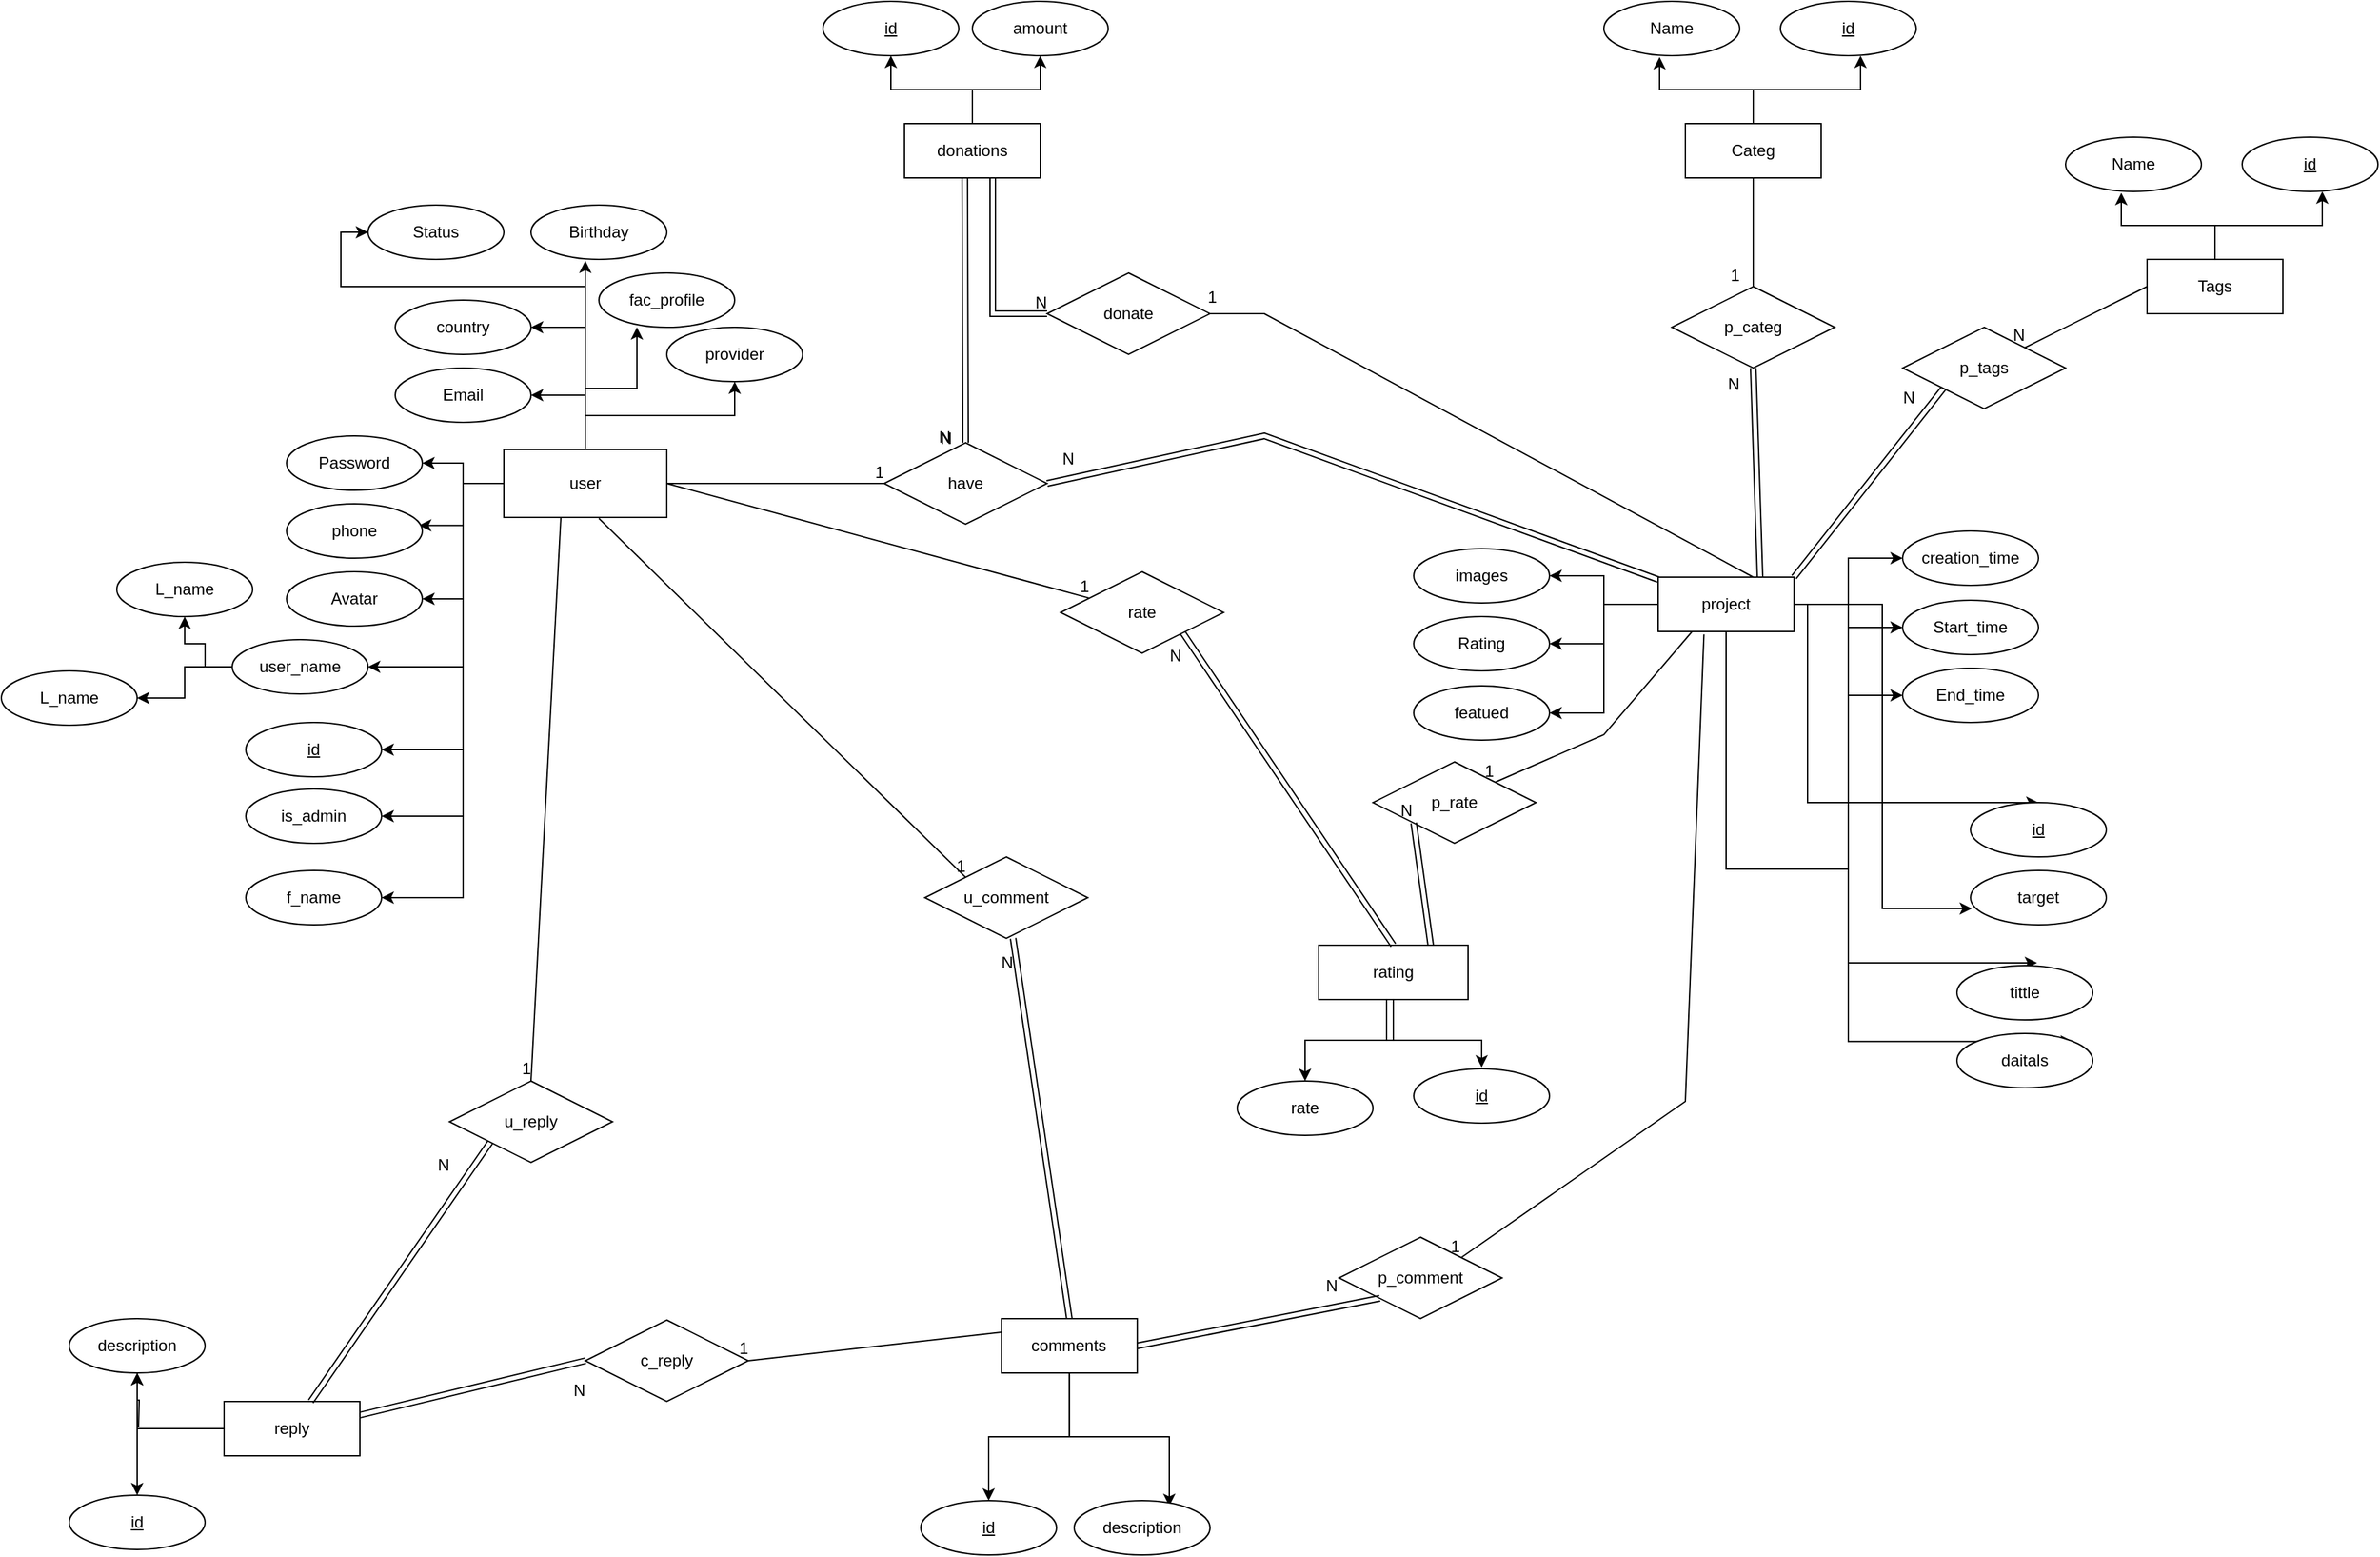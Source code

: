<mxfile version="13.9.8" type="github">
  <diagram id="DGLip7xHxbOigp7pDAnI" name="Page-1">
    <mxGraphModel dx="1021" dy="1388" grid="1" gridSize="10" guides="1" tooltips="1" connect="1" arrows="1" fold="1" page="1" pageScale="1" pageWidth="1100" pageHeight="850" math="0" shadow="0">
      <root>
        <mxCell id="0" />
        <mxCell id="1" parent="0" />
        <mxCell id="EZNUbbrIOKoAF0ysCXxH-18" style="edgeStyle=orthogonalEdgeStyle;rounded=0;orthogonalLoop=1;jettySize=auto;html=1;entryX=1;entryY=0.5;entryDx=0;entryDy=0;" parent="1" source="EZNUbbrIOKoAF0ysCXxH-1" target="EZNUbbrIOKoAF0ysCXxH-17" edge="1">
          <mxGeometry relative="1" as="geometry" />
        </mxCell>
        <mxCell id="EZNUbbrIOKoAF0ysCXxH-19" style="edgeStyle=orthogonalEdgeStyle;rounded=0;orthogonalLoop=1;jettySize=auto;html=1;entryX=1;entryY=0.5;entryDx=0;entryDy=0;" parent="1" source="EZNUbbrIOKoAF0ysCXxH-1" target="EZNUbbrIOKoAF0ysCXxH-14" edge="1">
          <mxGeometry relative="1" as="geometry" />
        </mxCell>
        <mxCell id="EZNUbbrIOKoAF0ysCXxH-20" style="edgeStyle=orthogonalEdgeStyle;rounded=0;orthogonalLoop=1;jettySize=auto;html=1;entryX=0.976;entryY=0.397;entryDx=0;entryDy=0;entryPerimeter=0;" parent="1" source="EZNUbbrIOKoAF0ysCXxH-1" target="EZNUbbrIOKoAF0ysCXxH-16" edge="1">
          <mxGeometry relative="1" as="geometry" />
        </mxCell>
        <mxCell id="EZNUbbrIOKoAF0ysCXxH-21" style="edgeStyle=orthogonalEdgeStyle;rounded=0;orthogonalLoop=1;jettySize=auto;html=1;entryX=1;entryY=0.5;entryDx=0;entryDy=0;" parent="1" source="EZNUbbrIOKoAF0ysCXxH-1" target="EZNUbbrIOKoAF0ysCXxH-15" edge="1">
          <mxGeometry relative="1" as="geometry" />
        </mxCell>
        <mxCell id="EZNUbbrIOKoAF0ysCXxH-24" style="edgeStyle=orthogonalEdgeStyle;rounded=0;orthogonalLoop=1;jettySize=auto;html=1;exitX=0.5;exitY=0;exitDx=0;exitDy=0;entryX=0.4;entryY=1.025;entryDx=0;entryDy=0;entryPerimeter=0;" parent="1" source="EZNUbbrIOKoAF0ysCXxH-1" target="EZNUbbrIOKoAF0ysCXxH-22" edge="1">
          <mxGeometry relative="1" as="geometry" />
        </mxCell>
        <mxCell id="EZNUbbrIOKoAF0ysCXxH-25" style="edgeStyle=orthogonalEdgeStyle;rounded=0;orthogonalLoop=1;jettySize=auto;html=1;entryX=0.28;entryY=1;entryDx=0;entryDy=0;entryPerimeter=0;" parent="1" source="EZNUbbrIOKoAF0ysCXxH-1" target="EZNUbbrIOKoAF0ysCXxH-23" edge="1">
          <mxGeometry relative="1" as="geometry" />
        </mxCell>
        <mxCell id="EZNUbbrIOKoAF0ysCXxH-27" style="edgeStyle=orthogonalEdgeStyle;rounded=0;orthogonalLoop=1;jettySize=auto;html=1;entryX=1;entryY=0.5;entryDx=0;entryDy=0;" parent="1" source="EZNUbbrIOKoAF0ysCXxH-1" target="EZNUbbrIOKoAF0ysCXxH-26" edge="1">
          <mxGeometry relative="1" as="geometry" />
        </mxCell>
        <mxCell id="EZNUbbrIOKoAF0ysCXxH-60" style="edgeStyle=orthogonalEdgeStyle;rounded=0;orthogonalLoop=1;jettySize=auto;html=1;entryX=0;entryY=0.5;entryDx=0;entryDy=0;" parent="1" source="EZNUbbrIOKoAF0ysCXxH-1" target="EZNUbbrIOKoAF0ysCXxH-59" edge="1">
          <mxGeometry relative="1" as="geometry">
            <Array as="points">
              <mxPoint x="720" y="-540" />
              <mxPoint x="540" y="-540" />
              <mxPoint x="540" y="-580" />
            </Array>
          </mxGeometry>
        </mxCell>
        <mxCell id="EZNUbbrIOKoAF0ysCXxH-69" style="edgeStyle=orthogonalEdgeStyle;rounded=0;orthogonalLoop=1;jettySize=auto;html=1;" parent="1" source="EZNUbbrIOKoAF0ysCXxH-1" target="EZNUbbrIOKoAF0ysCXxH-68" edge="1">
          <mxGeometry relative="1" as="geometry" />
        </mxCell>
        <mxCell id="pT865WJTIbktWDDTZOfn-18" style="edgeStyle=orthogonalEdgeStyle;rounded=0;orthogonalLoop=1;jettySize=auto;html=1;entryX=1;entryY=0.5;entryDx=0;entryDy=0;" edge="1" parent="1" source="EZNUbbrIOKoAF0ysCXxH-1" target="EZNUbbrIOKoAF0ysCXxH-7">
          <mxGeometry relative="1" as="geometry">
            <Array as="points">
              <mxPoint x="630" y="-395" />
              <mxPoint x="630" y="-260" />
            </Array>
          </mxGeometry>
        </mxCell>
        <mxCell id="pT865WJTIbktWDDTZOfn-19" style="edgeStyle=orthogonalEdgeStyle;rounded=0;orthogonalLoop=1;jettySize=auto;html=1;entryX=1;entryY=0.5;entryDx=0;entryDy=0;" edge="1" parent="1" source="EZNUbbrIOKoAF0ysCXxH-1" target="EZNUbbrIOKoAF0ysCXxH-3">
          <mxGeometry relative="1" as="geometry">
            <mxPoint x="630" y="-200" as="targetPoint" />
            <Array as="points">
              <mxPoint x="630" y="-395" />
              <mxPoint x="630" y="-199" />
            </Array>
          </mxGeometry>
        </mxCell>
        <mxCell id="pT865WJTIbktWDDTZOfn-20" style="edgeStyle=orthogonalEdgeStyle;rounded=0;orthogonalLoop=1;jettySize=auto;html=1;entryX=1;entryY=0.5;entryDx=0;entryDy=0;" edge="1" parent="1" source="EZNUbbrIOKoAF0ysCXxH-1" target="EZNUbbrIOKoAF0ysCXxH-77">
          <mxGeometry relative="1" as="geometry">
            <Array as="points">
              <mxPoint x="630" y="-395" />
              <mxPoint x="630" y="-150" />
            </Array>
          </mxGeometry>
        </mxCell>
        <mxCell id="pT865WJTIbktWDDTZOfn-21" style="edgeStyle=orthogonalEdgeStyle;rounded=0;orthogonalLoop=1;jettySize=auto;html=1;entryX=1;entryY=0.5;entryDx=0;entryDy=0;" edge="1" parent="1" source="EZNUbbrIOKoAF0ysCXxH-1" target="EZNUbbrIOKoAF0ysCXxH-9">
          <mxGeometry relative="1" as="geometry">
            <Array as="points">
              <mxPoint x="630" y="-395" />
              <mxPoint x="630" y="-90" />
            </Array>
          </mxGeometry>
        </mxCell>
        <mxCell id="EZNUbbrIOKoAF0ysCXxH-1" value="user" style="rounded=0;whiteSpace=wrap;html=1;" parent="1" vertex="1">
          <mxGeometry x="660" y="-420" width="120" height="50" as="geometry" />
        </mxCell>
        <mxCell id="EZNUbbrIOKoAF0ysCXxH-3" value="id" style="ellipse;whiteSpace=wrap;html=1;align=center;fontStyle=4;" parent="1" vertex="1">
          <mxGeometry x="470.0" y="-219" width="100" height="40" as="geometry" />
        </mxCell>
        <mxCell id="pT865WJTIbktWDDTZOfn-16" style="edgeStyle=orthogonalEdgeStyle;rounded=0;orthogonalLoop=1;jettySize=auto;html=1;entryX=0.5;entryY=1;entryDx=0;entryDy=0;" edge="1" parent="1" source="EZNUbbrIOKoAF0ysCXxH-7" target="EZNUbbrIOKoAF0ysCXxH-13">
          <mxGeometry relative="1" as="geometry">
            <Array as="points">
              <mxPoint x="440" y="-260" />
              <mxPoint x="440" y="-277" />
              <mxPoint x="425" y="-277" />
            </Array>
          </mxGeometry>
        </mxCell>
        <mxCell id="pT865WJTIbktWDDTZOfn-17" style="edgeStyle=orthogonalEdgeStyle;rounded=0;orthogonalLoop=1;jettySize=auto;html=1;" edge="1" parent="1" source="EZNUbbrIOKoAF0ysCXxH-7" target="EZNUbbrIOKoAF0ysCXxH-10">
          <mxGeometry relative="1" as="geometry" />
        </mxCell>
        <mxCell id="EZNUbbrIOKoAF0ysCXxH-7" value="user_name" style="ellipse;whiteSpace=wrap;html=1;align=center;" parent="1" vertex="1">
          <mxGeometry x="460" y="-280" width="100" height="40" as="geometry" />
        </mxCell>
        <mxCell id="EZNUbbrIOKoAF0ysCXxH-9" value="f_name" style="ellipse;whiteSpace=wrap;html=1;align=center;" parent="1" vertex="1">
          <mxGeometry x="470.0" y="-110" width="100" height="40" as="geometry" />
        </mxCell>
        <mxCell id="EZNUbbrIOKoAF0ysCXxH-10" value="L_name" style="ellipse;whiteSpace=wrap;html=1;align=center;" parent="1" vertex="1">
          <mxGeometry x="290" y="-257" width="100" height="40" as="geometry" />
        </mxCell>
        <mxCell id="EZNUbbrIOKoAF0ysCXxH-13" value="L_name" style="ellipse;whiteSpace=wrap;html=1;align=center;" parent="1" vertex="1">
          <mxGeometry x="375" y="-337" width="100" height="40" as="geometry" />
        </mxCell>
        <mxCell id="EZNUbbrIOKoAF0ysCXxH-14" value="Password" style="ellipse;whiteSpace=wrap;html=1;align=center;" parent="1" vertex="1">
          <mxGeometry x="500" y="-430" width="100" height="40" as="geometry" />
        </mxCell>
        <mxCell id="EZNUbbrIOKoAF0ysCXxH-15" value="Avatar" style="ellipse;whiteSpace=wrap;html=1;align=center;" parent="1" vertex="1">
          <mxGeometry x="500" y="-330" width="100" height="40" as="geometry" />
        </mxCell>
        <mxCell id="EZNUbbrIOKoAF0ysCXxH-16" value="phone" style="ellipse;whiteSpace=wrap;html=1;align=center;" parent="1" vertex="1">
          <mxGeometry x="500" y="-380" width="100" height="40" as="geometry" />
        </mxCell>
        <mxCell id="EZNUbbrIOKoAF0ysCXxH-17" value="Email" style="ellipse;whiteSpace=wrap;html=1;align=center;" parent="1" vertex="1">
          <mxGeometry x="580" y="-480" width="100" height="40" as="geometry" />
        </mxCell>
        <mxCell id="EZNUbbrIOKoAF0ysCXxH-22" value="Birthday" style="ellipse;whiteSpace=wrap;html=1;align=center;" parent="1" vertex="1">
          <mxGeometry x="680" y="-600" width="100" height="40" as="geometry" />
        </mxCell>
        <mxCell id="EZNUbbrIOKoAF0ysCXxH-23" value="fac_profile" style="ellipse;whiteSpace=wrap;html=1;align=center;" parent="1" vertex="1">
          <mxGeometry x="730" y="-550" width="100" height="40" as="geometry" />
        </mxCell>
        <mxCell id="EZNUbbrIOKoAF0ysCXxH-26" value="country" style="ellipse;whiteSpace=wrap;html=1;align=center;" parent="1" vertex="1">
          <mxGeometry x="580" y="-530" width="100" height="40" as="geometry" />
        </mxCell>
        <mxCell id="EZNUbbrIOKoAF0ysCXxH-52" style="edgeStyle=orthogonalEdgeStyle;rounded=0;orthogonalLoop=1;jettySize=auto;html=1;entryX=0.59;entryY=1;entryDx=0;entryDy=0;entryPerimeter=0;" parent="1" source="EZNUbbrIOKoAF0ysCXxH-47" target="EZNUbbrIOKoAF0ysCXxH-49" edge="1">
          <mxGeometry relative="1" as="geometry" />
        </mxCell>
        <mxCell id="EZNUbbrIOKoAF0ysCXxH-53" style="edgeStyle=orthogonalEdgeStyle;rounded=0;orthogonalLoop=1;jettySize=auto;html=1;entryX=0.41;entryY=1.025;entryDx=0;entryDy=0;entryPerimeter=0;" parent="1" source="EZNUbbrIOKoAF0ysCXxH-47" target="EZNUbbrIOKoAF0ysCXxH-51" edge="1">
          <mxGeometry relative="1" as="geometry" />
        </mxCell>
        <mxCell id="EZNUbbrIOKoAF0ysCXxH-47" value="Categ" style="whiteSpace=wrap;html=1;align=center;" parent="1" vertex="1">
          <mxGeometry x="1530" y="-660" width="100" height="40" as="geometry" />
        </mxCell>
        <mxCell id="EZNUbbrIOKoAF0ysCXxH-49" value="id" style="ellipse;whiteSpace=wrap;html=1;align=center;fontStyle=4;" parent="1" vertex="1">
          <mxGeometry x="1600" y="-750" width="100" height="40" as="geometry" />
        </mxCell>
        <mxCell id="EZNUbbrIOKoAF0ysCXxH-51" value="Name" style="ellipse;whiteSpace=wrap;html=1;align=center;" parent="1" vertex="1">
          <mxGeometry x="1470" y="-750" width="100" height="40" as="geometry" />
        </mxCell>
        <mxCell id="EZNUbbrIOKoAF0ysCXxH-54" style="edgeStyle=orthogonalEdgeStyle;rounded=0;orthogonalLoop=1;jettySize=auto;html=1;entryX=0.59;entryY=1;entryDx=0;entryDy=0;entryPerimeter=0;" parent="1" source="EZNUbbrIOKoAF0ysCXxH-56" target="EZNUbbrIOKoAF0ysCXxH-57" edge="1">
          <mxGeometry relative="1" as="geometry" />
        </mxCell>
        <mxCell id="EZNUbbrIOKoAF0ysCXxH-55" style="edgeStyle=orthogonalEdgeStyle;rounded=0;orthogonalLoop=1;jettySize=auto;html=1;entryX=0.41;entryY=1.025;entryDx=0;entryDy=0;entryPerimeter=0;" parent="1" source="EZNUbbrIOKoAF0ysCXxH-56" target="EZNUbbrIOKoAF0ysCXxH-58" edge="1">
          <mxGeometry relative="1" as="geometry" />
        </mxCell>
        <mxCell id="EZNUbbrIOKoAF0ysCXxH-56" value="Tags" style="whiteSpace=wrap;html=1;align=center;" parent="1" vertex="1">
          <mxGeometry x="1870" y="-560" width="100" height="40" as="geometry" />
        </mxCell>
        <mxCell id="EZNUbbrIOKoAF0ysCXxH-57" value="id" style="ellipse;whiteSpace=wrap;html=1;align=center;fontStyle=4;" parent="1" vertex="1">
          <mxGeometry x="1940" y="-650" width="100" height="40" as="geometry" />
        </mxCell>
        <mxCell id="EZNUbbrIOKoAF0ysCXxH-58" value="Name" style="ellipse;whiteSpace=wrap;html=1;align=center;" parent="1" vertex="1">
          <mxGeometry x="1810" y="-650" width="100" height="40" as="geometry" />
        </mxCell>
        <mxCell id="EZNUbbrIOKoAF0ysCXxH-59" value="Status" style="ellipse;whiteSpace=wrap;html=1;align=center;" parent="1" vertex="1">
          <mxGeometry x="560" y="-600" width="100" height="40" as="geometry" />
        </mxCell>
        <mxCell id="EZNUbbrIOKoAF0ysCXxH-68" value="provider" style="ellipse;whiteSpace=wrap;html=1;align=center;" parent="1" vertex="1">
          <mxGeometry x="780" y="-510" width="100" height="40" as="geometry" />
        </mxCell>
        <mxCell id="EZNUbbrIOKoAF0ysCXxH-73" style="edgeStyle=orthogonalEdgeStyle;rounded=0;orthogonalLoop=1;jettySize=auto;html=1;entryX=0.5;entryY=1;entryDx=0;entryDy=0;" parent="1" source="EZNUbbrIOKoAF0ysCXxH-70" target="EZNUbbrIOKoAF0ysCXxH-71" edge="1">
          <mxGeometry relative="1" as="geometry" />
        </mxCell>
        <mxCell id="EZNUbbrIOKoAF0ysCXxH-74" style="edgeStyle=orthogonalEdgeStyle;rounded=0;orthogonalLoop=1;jettySize=auto;html=1;entryX=0.5;entryY=1;entryDx=0;entryDy=0;" parent="1" source="EZNUbbrIOKoAF0ysCXxH-70" target="EZNUbbrIOKoAF0ysCXxH-72" edge="1">
          <mxGeometry relative="1" as="geometry" />
        </mxCell>
        <mxCell id="EZNUbbrIOKoAF0ysCXxH-70" value="donations" style="whiteSpace=wrap;html=1;align=center;" parent="1" vertex="1">
          <mxGeometry x="955" y="-660" width="100" height="40" as="geometry" />
        </mxCell>
        <mxCell id="EZNUbbrIOKoAF0ysCXxH-71" value="amount" style="ellipse;whiteSpace=wrap;html=1;align=center;" parent="1" vertex="1">
          <mxGeometry x="1005" y="-750" width="100" height="40" as="geometry" />
        </mxCell>
        <mxCell id="EZNUbbrIOKoAF0ysCXxH-72" value="id" style="ellipse;whiteSpace=wrap;html=1;align=center;fontStyle=4;" parent="1" vertex="1">
          <mxGeometry x="895" y="-750" width="100" height="40" as="geometry" />
        </mxCell>
        <mxCell id="EZNUbbrIOKoAF0ysCXxH-77" value="is_admin" style="ellipse;whiteSpace=wrap;html=1;align=center;" parent="1" vertex="1">
          <mxGeometry x="470" y="-170" width="100" height="40" as="geometry" />
        </mxCell>
        <mxCell id="pT865WJTIbktWDDTZOfn-2" style="edgeStyle=orthogonalEdgeStyle;rounded=0;orthogonalLoop=1;jettySize=auto;html=1;entryX=0.7;entryY=0.1;entryDx=0;entryDy=0;entryPerimeter=0;" edge="1" parent="1" source="EZNUbbrIOKoAF0ysCXxH-87" target="EZNUbbrIOKoAF0ysCXxH-88">
          <mxGeometry relative="1" as="geometry" />
        </mxCell>
        <mxCell id="pT865WJTIbktWDDTZOfn-3" style="edgeStyle=orthogonalEdgeStyle;rounded=0;orthogonalLoop=1;jettySize=auto;html=1;entryX=0.5;entryY=0;entryDx=0;entryDy=0;" edge="1" parent="1" source="EZNUbbrIOKoAF0ysCXxH-87" target="EZNUbbrIOKoAF0ysCXxH-97">
          <mxGeometry relative="1" as="geometry" />
        </mxCell>
        <mxCell id="EZNUbbrIOKoAF0ysCXxH-87" value="comments" style="whiteSpace=wrap;html=1;align=center;" parent="1" vertex="1">
          <mxGeometry x="1026.42" y="220" width="100" height="40" as="geometry" />
        </mxCell>
        <mxCell id="EZNUbbrIOKoAF0ysCXxH-88" value="description" style="ellipse;whiteSpace=wrap;html=1;align=center;" parent="1" vertex="1">
          <mxGeometry x="1080" y="354" width="100" height="40" as="geometry" />
        </mxCell>
        <mxCell id="EZNUbbrIOKoAF0ysCXxH-100" style="edgeStyle=orthogonalEdgeStyle;rounded=0;orthogonalLoop=1;jettySize=auto;html=1;" parent="1" source="EZNUbbrIOKoAF0ysCXxH-90" edge="1">
          <mxGeometry relative="1" as="geometry">
            <mxPoint x="1380" y="35" as="targetPoint" />
            <Array as="points">
              <mxPoint x="1310" y="15" />
              <mxPoint x="1380" y="15" />
            </Array>
          </mxGeometry>
        </mxCell>
        <mxCell id="EZNUbbrIOKoAF0ysCXxH-101" style="edgeStyle=orthogonalEdgeStyle;rounded=0;orthogonalLoop=1;jettySize=auto;html=1;entryX=0.5;entryY=0;entryDx=0;entryDy=0;" parent="1" source="EZNUbbrIOKoAF0ysCXxH-90" target="EZNUbbrIOKoAF0ysCXxH-98" edge="1">
          <mxGeometry relative="1" as="geometry" />
        </mxCell>
        <mxCell id="EZNUbbrIOKoAF0ysCXxH-90" value="rating" style="whiteSpace=wrap;html=1;align=center;" parent="1" vertex="1">
          <mxGeometry x="1260" y="-55" width="110" height="40" as="geometry" />
        </mxCell>
        <mxCell id="EZNUbbrIOKoAF0ysCXxH-97" value="id" style="ellipse;whiteSpace=wrap;html=1;align=center;fontStyle=4;" parent="1" vertex="1">
          <mxGeometry x="967.0" y="354" width="100" height="40" as="geometry" />
        </mxCell>
        <mxCell id="EZNUbbrIOKoAF0ysCXxH-98" value="rate" style="ellipse;whiteSpace=wrap;html=1;align=center;" parent="1" vertex="1">
          <mxGeometry x="1200" y="45" width="100" height="40" as="geometry" />
        </mxCell>
        <mxCell id="EZNUbbrIOKoAF0ysCXxH-99" value="id" style="ellipse;whiteSpace=wrap;html=1;align=center;fontStyle=4;" parent="1" vertex="1">
          <mxGeometry x="1330" y="36" width="100" height="40" as="geometry" />
        </mxCell>
        <mxCell id="EZNUbbrIOKoAF0ysCXxH-103" style="edgeStyle=orthogonalEdgeStyle;rounded=0;orthogonalLoop=1;jettySize=auto;html=1;entryX=0.59;entryY=-0.05;entryDx=0;entryDy=0;entryPerimeter=0;" parent="1" source="EZNUbbrIOKoAF0ysCXxH-113" target="EZNUbbrIOKoAF0ysCXxH-115" edge="1">
          <mxGeometry relative="1" as="geometry">
            <Array as="points">
              <mxPoint x="1650" y="-306" />
              <mxPoint x="1650" y="-42" />
            </Array>
          </mxGeometry>
        </mxCell>
        <mxCell id="EZNUbbrIOKoAF0ysCXxH-104" style="edgeStyle=orthogonalEdgeStyle;rounded=0;orthogonalLoop=1;jettySize=auto;html=1;entryX=0.5;entryY=0;entryDx=0;entryDy=0;" parent="1" source="EZNUbbrIOKoAF0ysCXxH-113" target="EZNUbbrIOKoAF0ysCXxH-114" edge="1">
          <mxGeometry relative="1" as="geometry">
            <Array as="points">
              <mxPoint x="1620" y="-306" />
              <mxPoint x="1620" y="-160" />
            </Array>
          </mxGeometry>
        </mxCell>
        <mxCell id="EZNUbbrIOKoAF0ysCXxH-105" style="edgeStyle=orthogonalEdgeStyle;rounded=0;orthogonalLoop=1;jettySize=auto;html=1;entryX=1;entryY=0;entryDx=0;entryDy=0;" parent="1" source="EZNUbbrIOKoAF0ysCXxH-113" target="EZNUbbrIOKoAF0ysCXxH-117" edge="1">
          <mxGeometry relative="1" as="geometry">
            <Array as="points">
              <mxPoint x="1560" y="-111" />
              <mxPoint x="1650" y="-111" />
              <mxPoint x="1650" y="16" />
            </Array>
          </mxGeometry>
        </mxCell>
        <mxCell id="EZNUbbrIOKoAF0ysCXxH-106" style="edgeStyle=orthogonalEdgeStyle;rounded=0;orthogonalLoop=1;jettySize=auto;html=1;entryX=0.01;entryY=0.7;entryDx=0;entryDy=0;entryPerimeter=0;" parent="1" source="EZNUbbrIOKoAF0ysCXxH-113" target="EZNUbbrIOKoAF0ysCXxH-116" edge="1">
          <mxGeometry relative="1" as="geometry" />
        </mxCell>
        <mxCell id="EZNUbbrIOKoAF0ysCXxH-107" style="edgeStyle=orthogonalEdgeStyle;rounded=0;orthogonalLoop=1;jettySize=auto;html=1;entryX=0;entryY=0.5;entryDx=0;entryDy=0;" parent="1" source="EZNUbbrIOKoAF0ysCXxH-113" target="EZNUbbrIOKoAF0ysCXxH-119" edge="1">
          <mxGeometry relative="1" as="geometry" />
        </mxCell>
        <mxCell id="EZNUbbrIOKoAF0ysCXxH-108" style="edgeStyle=orthogonalEdgeStyle;rounded=0;orthogonalLoop=1;jettySize=auto;html=1;entryX=0;entryY=0.5;entryDx=0;entryDy=0;" parent="1" source="EZNUbbrIOKoAF0ysCXxH-113" target="EZNUbbrIOKoAF0ysCXxH-118" edge="1">
          <mxGeometry relative="1" as="geometry" />
        </mxCell>
        <mxCell id="EZNUbbrIOKoAF0ysCXxH-109" style="edgeStyle=orthogonalEdgeStyle;rounded=0;orthogonalLoop=1;jettySize=auto;html=1;entryX=1;entryY=0.5;entryDx=0;entryDy=0;" parent="1" source="EZNUbbrIOKoAF0ysCXxH-113" target="EZNUbbrIOKoAF0ysCXxH-120" edge="1">
          <mxGeometry relative="1" as="geometry" />
        </mxCell>
        <mxCell id="EZNUbbrIOKoAF0ysCXxH-110" style="edgeStyle=orthogonalEdgeStyle;rounded=0;orthogonalLoop=1;jettySize=auto;html=1;" parent="1" source="EZNUbbrIOKoAF0ysCXxH-113" target="EZNUbbrIOKoAF0ysCXxH-121" edge="1">
          <mxGeometry relative="1" as="geometry" />
        </mxCell>
        <mxCell id="EZNUbbrIOKoAF0ysCXxH-111" style="edgeStyle=orthogonalEdgeStyle;rounded=0;orthogonalLoop=1;jettySize=auto;html=1;entryX=0;entryY=0.5;entryDx=0;entryDy=0;" parent="1" source="EZNUbbrIOKoAF0ysCXxH-113" target="EZNUbbrIOKoAF0ysCXxH-122" edge="1">
          <mxGeometry relative="1" as="geometry" />
        </mxCell>
        <mxCell id="EZNUbbrIOKoAF0ysCXxH-112" style="edgeStyle=orthogonalEdgeStyle;rounded=0;orthogonalLoop=1;jettySize=auto;html=1;entryX=1;entryY=0.5;entryDx=0;entryDy=0;" parent="1" source="EZNUbbrIOKoAF0ysCXxH-113" target="EZNUbbrIOKoAF0ysCXxH-123" edge="1">
          <mxGeometry relative="1" as="geometry" />
        </mxCell>
        <mxCell id="EZNUbbrIOKoAF0ysCXxH-113" value="project" style="whiteSpace=wrap;html=1;align=center;" parent="1" vertex="1">
          <mxGeometry x="1510" y="-326" width="100" height="40" as="geometry" />
        </mxCell>
        <mxCell id="EZNUbbrIOKoAF0ysCXxH-114" value="id" style="ellipse;whiteSpace=wrap;html=1;align=center;fontStyle=4;" parent="1" vertex="1">
          <mxGeometry x="1740" y="-160" width="100" height="40" as="geometry" />
        </mxCell>
        <mxCell id="EZNUbbrIOKoAF0ysCXxH-115" value="tittle" style="ellipse;whiteSpace=wrap;html=1;align=center;" parent="1" vertex="1">
          <mxGeometry x="1730" y="-40" width="100" height="40" as="geometry" />
        </mxCell>
        <mxCell id="EZNUbbrIOKoAF0ysCXxH-116" value="target" style="ellipse;whiteSpace=wrap;html=1;align=center;" parent="1" vertex="1">
          <mxGeometry x="1740" y="-110" width="100" height="40" as="geometry" />
        </mxCell>
        <mxCell id="EZNUbbrIOKoAF0ysCXxH-117" value="daitals" style="ellipse;whiteSpace=wrap;html=1;align=center;" parent="1" vertex="1">
          <mxGeometry x="1730" y="10" width="100" height="40" as="geometry" />
        </mxCell>
        <mxCell id="EZNUbbrIOKoAF0ysCXxH-118" value="End_time" style="ellipse;whiteSpace=wrap;html=1;align=center;" parent="1" vertex="1">
          <mxGeometry x="1690" y="-259" width="100" height="40" as="geometry" />
        </mxCell>
        <mxCell id="EZNUbbrIOKoAF0ysCXxH-119" value="Start_time" style="ellipse;whiteSpace=wrap;html=1;align=center;" parent="1" vertex="1">
          <mxGeometry x="1690" y="-309" width="100" height="40" as="geometry" />
        </mxCell>
        <mxCell id="EZNUbbrIOKoAF0ysCXxH-120" value="images" style="ellipse;whiteSpace=wrap;html=1;align=center;" parent="1" vertex="1">
          <mxGeometry x="1330" y="-347" width="100" height="40" as="geometry" />
        </mxCell>
        <mxCell id="EZNUbbrIOKoAF0ysCXxH-121" value="Rating" style="ellipse;whiteSpace=wrap;html=1;align=center;" parent="1" vertex="1">
          <mxGeometry x="1330" y="-297" width="100" height="40" as="geometry" />
        </mxCell>
        <mxCell id="EZNUbbrIOKoAF0ysCXxH-122" value="creation_time" style="ellipse;whiteSpace=wrap;html=1;align=center;" parent="1" vertex="1">
          <mxGeometry x="1690" y="-360" width="100" height="40" as="geometry" />
        </mxCell>
        <mxCell id="EZNUbbrIOKoAF0ysCXxH-123" value="featued" style="ellipse;whiteSpace=wrap;html=1;align=center;" parent="1" vertex="1">
          <mxGeometry x="1330" y="-246" width="100" height="40" as="geometry" />
        </mxCell>
        <mxCell id="EZNUbbrIOKoAF0ysCXxH-125" style="edgeStyle=orthogonalEdgeStyle;rounded=0;orthogonalLoop=1;jettySize=auto;html=1;entryX=0.5;entryY=1;entryDx=0;entryDy=0;" parent="1" source="EZNUbbrIOKoAF0ysCXxH-127" target="EZNUbbrIOKoAF0ysCXxH-128" edge="1">
          <mxGeometry relative="1" as="geometry" />
        </mxCell>
        <mxCell id="EZNUbbrIOKoAF0ysCXxH-132" style="edgeStyle=orthogonalEdgeStyle;rounded=0;orthogonalLoop=1;jettySize=auto;html=1;entryX=0.5;entryY=0;entryDx=0;entryDy=0;" parent="1" source="EZNUbbrIOKoAF0ysCXxH-127" target="EZNUbbrIOKoAF0ysCXxH-131" edge="1">
          <mxGeometry relative="1" as="geometry" />
        </mxCell>
        <mxCell id="EZNUbbrIOKoAF0ysCXxH-127" value="reply" style="whiteSpace=wrap;html=1;align=center;rotation=0;" parent="1" vertex="1">
          <mxGeometry x="454.0" y="281" width="100" height="40" as="geometry" />
        </mxCell>
        <mxCell id="EZNUbbrIOKoAF0ysCXxH-128" value="description" style="ellipse;whiteSpace=wrap;html=1;align=center;rotation=0;" parent="1" vertex="1">
          <mxGeometry x="340.0" y="220" width="100" height="40" as="geometry" />
        </mxCell>
        <mxCell id="EZNUbbrIOKoAF0ysCXxH-130" value="" style="edgeStyle=orthogonalEdgeStyle;rounded=0;orthogonalLoop=1;jettySize=auto;html=1;" parent="1" target="EZNUbbrIOKoAF0ysCXxH-128" edge="1">
          <mxGeometry relative="1" as="geometry">
            <mxPoint x="391.0" y="300" as="sourcePoint" />
          </mxGeometry>
        </mxCell>
        <mxCell id="EZNUbbrIOKoAF0ysCXxH-131" value="id" style="ellipse;whiteSpace=wrap;html=1;align=center;fontStyle=4;" parent="1" vertex="1">
          <mxGeometry x="340.0" y="350" width="100" height="40" as="geometry" />
        </mxCell>
        <mxCell id="cVWXQ6BWnXz_K0YUeZmY-1" value="have" style="shape=rhombus;perimeter=rhombusPerimeter;whiteSpace=wrap;html=1;align=center;" parent="1" vertex="1">
          <mxGeometry x="940" y="-425" width="120" height="60" as="geometry" />
        </mxCell>
        <mxCell id="cVWXQ6BWnXz_K0YUeZmY-6" value="" style="endArrow=none;html=1;rounded=0;entryX=0;entryY=0.5;entryDx=0;entryDy=0;" parent="1" target="cVWXQ6BWnXz_K0YUeZmY-1" edge="1">
          <mxGeometry relative="1" as="geometry">
            <mxPoint x="780" y="-395" as="sourcePoint" />
            <mxPoint x="940" y="-390" as="targetPoint" />
          </mxGeometry>
        </mxCell>
        <mxCell id="cVWXQ6BWnXz_K0YUeZmY-7" value="1" style="resizable=0;html=1;align=right;verticalAlign=bottom;" parent="cVWXQ6BWnXz_K0YUeZmY-6" connectable="0" vertex="1">
          <mxGeometry x="1" relative="1" as="geometry" />
        </mxCell>
        <mxCell id="cVWXQ6BWnXz_K0YUeZmY-10" value="" style="shape=link;html=1;rounded=0;exitX=1;exitY=0.5;exitDx=0;exitDy=0;" parent="1" source="cVWXQ6BWnXz_K0YUeZmY-1" edge="1" target="EZNUbbrIOKoAF0ysCXxH-113">
          <mxGeometry relative="1" as="geometry">
            <mxPoint x="1080" y="-350" as="sourcePoint" />
            <mxPoint x="1190" y="-270" as="targetPoint" />
            <Array as="points">
              <mxPoint x="1220" y="-430" />
            </Array>
          </mxGeometry>
        </mxCell>
        <mxCell id="cVWXQ6BWnXz_K0YUeZmY-11" value="N" style="resizable=0;html=1;align=right;verticalAlign=bottom;" parent="cVWXQ6BWnXz_K0YUeZmY-10" connectable="0" vertex="1">
          <mxGeometry x="1" relative="1" as="geometry">
            <mxPoint x="-429.56" y="-80.6" as="offset" />
          </mxGeometry>
        </mxCell>
        <mxCell id="cVWXQ6BWnXz_K0YUeZmY-14" value="" style="shape=link;html=1;rounded=0;exitX=0.5;exitY=0;exitDx=0;exitDy=0;" parent="1" source="cVWXQ6BWnXz_K0YUeZmY-1" edge="1">
          <mxGeometry relative="1" as="geometry">
            <mxPoint x="999.41" y="-435" as="sourcePoint" />
            <mxPoint x="999.41" y="-620" as="targetPoint" />
          </mxGeometry>
        </mxCell>
        <mxCell id="cVWXQ6BWnXz_K0YUeZmY-15" value="N" style="resizable=0;html=1;align=right;verticalAlign=bottom;" parent="cVWXQ6BWnXz_K0YUeZmY-14" connectable="0" vertex="1">
          <mxGeometry x="1" relative="1" as="geometry">
            <mxPoint x="-9.41" y="200.29" as="offset" />
          </mxGeometry>
        </mxCell>
        <mxCell id="cVWXQ6BWnXz_K0YUeZmY-16" value="N" style="resizable=0;html=1;align=right;verticalAlign=bottom;" parent="1" connectable="0" vertex="1">
          <mxGeometry x="989.999" y="-420.003" as="geometry" />
        </mxCell>
        <mxCell id="cVWXQ6BWnXz_K0YUeZmY-17" value="donate" style="shape=rhombus;perimeter=rhombusPerimeter;whiteSpace=wrap;html=1;align=center;" parent="1" vertex="1">
          <mxGeometry x="1060" y="-550" width="120" height="60" as="geometry" />
        </mxCell>
        <mxCell id="cVWXQ6BWnXz_K0YUeZmY-18" value="" style="endArrow=none;html=1;rounded=0;entryX=0.7;entryY=0;entryDx=0;entryDy=0;entryPerimeter=0;" parent="1" target="EZNUbbrIOKoAF0ysCXxH-113" edge="1">
          <mxGeometry relative="1" as="geometry">
            <mxPoint x="1180" y="-520" as="sourcePoint" />
            <mxPoint x="1340" y="-520" as="targetPoint" />
            <Array as="points">
              <mxPoint x="1220" y="-520" />
            </Array>
          </mxGeometry>
        </mxCell>
        <mxCell id="cVWXQ6BWnXz_K0YUeZmY-20" value="1" style="resizable=0;html=1;align=right;verticalAlign=bottom;" parent="1" connectable="0" vertex="1">
          <mxGeometry x="940" y="-395" as="geometry">
            <mxPoint x="245" y="-129" as="offset" />
          </mxGeometry>
        </mxCell>
        <mxCell id="cVWXQ6BWnXz_K0YUeZmY-21" value="" style="shape=link;html=1;rounded=0;exitX=0.65;exitY=1;exitDx=0;exitDy=0;exitPerimeter=0;entryX=0;entryY=0.5;entryDx=0;entryDy=0;" parent="1" source="EZNUbbrIOKoAF0ysCXxH-70" target="cVWXQ6BWnXz_K0YUeZmY-17" edge="1">
          <mxGeometry relative="1" as="geometry">
            <mxPoint x="1040" y="-580.59" as="sourcePoint" />
            <mxPoint x="1200" y="-580.59" as="targetPoint" />
            <Array as="points">
              <mxPoint x="1020" y="-520" />
            </Array>
          </mxGeometry>
        </mxCell>
        <mxCell id="cVWXQ6BWnXz_K0YUeZmY-22" value="N" style="resizable=0;html=1;align=right;verticalAlign=bottom;" parent="cVWXQ6BWnXz_K0YUeZmY-21" connectable="0" vertex="1">
          <mxGeometry x="1" relative="1" as="geometry" />
        </mxCell>
        <mxCell id="pT865WJTIbktWDDTZOfn-4" value="rate" style="shape=rhombus;perimeter=rhombusPerimeter;whiteSpace=wrap;html=1;align=center;" vertex="1" parent="1">
          <mxGeometry x="1070" y="-330" width="120" height="60" as="geometry" />
        </mxCell>
        <mxCell id="pT865WJTIbktWDDTZOfn-7" value="" style="endArrow=none;html=1;rounded=0;exitX=1;exitY=0.5;exitDx=0;exitDy=0;" edge="1" parent="1" source="EZNUbbrIOKoAF0ysCXxH-1" target="pT865WJTIbktWDDTZOfn-4">
          <mxGeometry relative="1" as="geometry">
            <mxPoint x="1020" y="-220" as="sourcePoint" />
            <mxPoint x="1180" y="-220" as="targetPoint" />
          </mxGeometry>
        </mxCell>
        <mxCell id="pT865WJTIbktWDDTZOfn-8" value="1" style="resizable=0;html=1;align=right;verticalAlign=bottom;" connectable="0" vertex="1" parent="pT865WJTIbktWDDTZOfn-7">
          <mxGeometry x="1" relative="1" as="geometry" />
        </mxCell>
        <mxCell id="pT865WJTIbktWDDTZOfn-9" value="p_rate" style="shape=rhombus;perimeter=rhombusPerimeter;whiteSpace=wrap;html=1;align=center;" vertex="1" parent="1">
          <mxGeometry x="1300" y="-190" width="120" height="60" as="geometry" />
        </mxCell>
        <mxCell id="pT865WJTIbktWDDTZOfn-10" value="" style="shape=link;html=1;rounded=0;entryX=1;entryY=1;entryDx=0;entryDy=0;exitX=0.5;exitY=0;exitDx=0;exitDy=0;" edge="1" parent="1" source="EZNUbbrIOKoAF0ysCXxH-90" target="pT865WJTIbktWDDTZOfn-4">
          <mxGeometry relative="1" as="geometry">
            <mxPoint x="1120" y="-80" as="sourcePoint" />
            <mxPoint x="1280" y="-80" as="targetPoint" />
          </mxGeometry>
        </mxCell>
        <mxCell id="pT865WJTIbktWDDTZOfn-11" value="N" style="resizable=0;html=1;align=right;verticalAlign=bottom;" connectable="0" vertex="1" parent="pT865WJTIbktWDDTZOfn-10">
          <mxGeometry x="1" relative="1" as="geometry">
            <mxPoint y="26.09" as="offset" />
          </mxGeometry>
        </mxCell>
        <mxCell id="pT865WJTIbktWDDTZOfn-12" value="" style="endArrow=none;html=1;rounded=0;entryX=1;entryY=0;entryDx=0;entryDy=0;exitX=0.25;exitY=1;exitDx=0;exitDy=0;" edge="1" parent="1" source="EZNUbbrIOKoAF0ysCXxH-113" target="pT865WJTIbktWDDTZOfn-9">
          <mxGeometry relative="1" as="geometry">
            <mxPoint x="1120" y="-150" as="sourcePoint" />
            <mxPoint x="1280" y="-150" as="targetPoint" />
            <Array as="points">
              <mxPoint x="1470" y="-210" />
            </Array>
          </mxGeometry>
        </mxCell>
        <mxCell id="pT865WJTIbktWDDTZOfn-13" value="1" style="resizable=0;html=1;align=right;verticalAlign=bottom;" connectable="0" vertex="1" parent="pT865WJTIbktWDDTZOfn-12">
          <mxGeometry x="1" relative="1" as="geometry" />
        </mxCell>
        <mxCell id="pT865WJTIbktWDDTZOfn-14" value="" style="shape=link;html=1;rounded=0;entryX=0;entryY=1;entryDx=0;entryDy=0;exitX=0.75;exitY=0;exitDx=0;exitDy=0;" edge="1" parent="1" source="EZNUbbrIOKoAF0ysCXxH-90" target="pT865WJTIbktWDDTZOfn-9">
          <mxGeometry relative="1" as="geometry">
            <mxPoint x="1120" y="-150" as="sourcePoint" />
            <mxPoint x="1280" y="-150" as="targetPoint" />
          </mxGeometry>
        </mxCell>
        <mxCell id="pT865WJTIbktWDDTZOfn-15" value="N" style="resizable=0;html=1;align=right;verticalAlign=bottom;" connectable="0" vertex="1" parent="pT865WJTIbktWDDTZOfn-14">
          <mxGeometry x="1" relative="1" as="geometry" />
        </mxCell>
        <mxCell id="pT865WJTIbktWDDTZOfn-22" value="u_comment" style="shape=rhombus;perimeter=rhombusPerimeter;whiteSpace=wrap;html=1;align=center;" vertex="1" parent="1">
          <mxGeometry x="970" y="-120" width="120" height="60" as="geometry" />
        </mxCell>
        <mxCell id="pT865WJTIbktWDDTZOfn-23" value="p_comment" style="shape=rhombus;perimeter=rhombusPerimeter;whiteSpace=wrap;html=1;align=center;" vertex="1" parent="1">
          <mxGeometry x="1275" y="160" width="120" height="60" as="geometry" />
        </mxCell>
        <mxCell id="pT865WJTIbktWDDTZOfn-24" value="" style="endArrow=none;html=1;rounded=0;exitX=1;exitY=0.5;exitDx=0;exitDy=0;entryX=0;entryY=0;entryDx=0;entryDy=0;" edge="1" parent="1" target="pT865WJTIbktWDDTZOfn-22">
          <mxGeometry relative="1" as="geometry">
            <mxPoint x="730" y="-369.22" as="sourcePoint" />
            <mxPoint x="1041.111" y="-284.776" as="targetPoint" />
          </mxGeometry>
        </mxCell>
        <mxCell id="pT865WJTIbktWDDTZOfn-25" value="1" style="resizable=0;html=1;align=right;verticalAlign=bottom;" connectable="0" vertex="1" parent="pT865WJTIbktWDDTZOfn-24">
          <mxGeometry x="1" relative="1" as="geometry" />
        </mxCell>
        <mxCell id="pT865WJTIbktWDDTZOfn-26" value="" style="shape=link;html=1;rounded=0;entryX=1;entryY=1;entryDx=0;entryDy=0;exitX=0.5;exitY=0;exitDx=0;exitDy=0;" edge="1" parent="1" source="EZNUbbrIOKoAF0ysCXxH-87">
          <mxGeometry relative="1" as="geometry">
            <mxPoint x="1190" y="170" as="sourcePoint" />
            <mxPoint x="1035" y="-60" as="targetPoint" />
          </mxGeometry>
        </mxCell>
        <mxCell id="pT865WJTIbktWDDTZOfn-27" value="N" style="resizable=0;html=1;align=right;verticalAlign=bottom;" connectable="0" vertex="1" parent="pT865WJTIbktWDDTZOfn-26">
          <mxGeometry x="1" relative="1" as="geometry">
            <mxPoint y="26.09" as="offset" />
          </mxGeometry>
        </mxCell>
        <mxCell id="pT865WJTIbktWDDTZOfn-28" value="" style="shape=link;html=1;rounded=0;entryX=0;entryY=1;entryDx=0;entryDy=0;exitX=1;exitY=0.5;exitDx=0;exitDy=0;" edge="1" parent="1" source="EZNUbbrIOKoAF0ysCXxH-87" target="pT865WJTIbktWDDTZOfn-23">
          <mxGeometry relative="1" as="geometry">
            <mxPoint x="1352.5" y="-45" as="sourcePoint" />
            <mxPoint x="1340" y="-135" as="targetPoint" />
          </mxGeometry>
        </mxCell>
        <mxCell id="pT865WJTIbktWDDTZOfn-29" value="N" style="resizable=0;html=1;align=right;verticalAlign=bottom;" connectable="0" vertex="1" parent="pT865WJTIbktWDDTZOfn-28">
          <mxGeometry x="1" relative="1" as="geometry">
            <mxPoint x="-30.37" as="offset" />
          </mxGeometry>
        </mxCell>
        <mxCell id="pT865WJTIbktWDDTZOfn-30" value="" style="endArrow=none;html=1;rounded=0;entryX=1;entryY=0;entryDx=0;entryDy=0;exitX=0.337;exitY=1.053;exitDx=0;exitDy=0;exitPerimeter=0;" edge="1" parent="1" source="EZNUbbrIOKoAF0ysCXxH-113" target="pT865WJTIbktWDDTZOfn-23">
          <mxGeometry relative="1" as="geometry">
            <mxPoint x="1545" y="-276" as="sourcePoint" />
            <mxPoint x="1400" y="-165" as="targetPoint" />
            <Array as="points">
              <mxPoint x="1530" y="60" />
            </Array>
          </mxGeometry>
        </mxCell>
        <mxCell id="pT865WJTIbktWDDTZOfn-31" value="1" style="resizable=0;html=1;align=right;verticalAlign=bottom;" connectable="0" vertex="1" parent="pT865WJTIbktWDDTZOfn-30">
          <mxGeometry x="1" relative="1" as="geometry" />
        </mxCell>
        <mxCell id="pT865WJTIbktWDDTZOfn-32" value="u_reply" style="shape=rhombus;perimeter=rhombusPerimeter;whiteSpace=wrap;html=1;align=center;" vertex="1" parent="1">
          <mxGeometry x="620" y="45" width="120" height="60" as="geometry" />
        </mxCell>
        <mxCell id="pT865WJTIbktWDDTZOfn-33" value="c_reply" style="shape=rhombus;perimeter=rhombusPerimeter;whiteSpace=wrap;html=1;align=center;" vertex="1" parent="1">
          <mxGeometry x="720" y="221" width="120" height="60" as="geometry" />
        </mxCell>
        <mxCell id="pT865WJTIbktWDDTZOfn-37" value="" style="endArrow=none;html=1;rounded=0;exitX=0.35;exitY=1;exitDx=0;exitDy=0;exitPerimeter=0;entryX=0.5;entryY=0;entryDx=0;entryDy=0;" edge="1" parent="1" source="EZNUbbrIOKoAF0ysCXxH-1" target="pT865WJTIbktWDDTZOfn-32">
          <mxGeometry relative="1" as="geometry">
            <mxPoint x="750" y="-349.22" as="sourcePoint" />
            <mxPoint x="680" y="40" as="targetPoint" />
          </mxGeometry>
        </mxCell>
        <mxCell id="pT865WJTIbktWDDTZOfn-38" value="1" style="resizable=0;html=1;align=right;verticalAlign=bottom;" connectable="0" vertex="1" parent="pT865WJTIbktWDDTZOfn-37">
          <mxGeometry x="1" relative="1" as="geometry" />
        </mxCell>
        <mxCell id="pT865WJTIbktWDDTZOfn-39" value="" style="shape=link;html=1;rounded=0;entryX=0;entryY=1;entryDx=0;entryDy=0;" edge="1" parent="1" source="EZNUbbrIOKoAF0ysCXxH-127" target="pT865WJTIbktWDDTZOfn-32">
          <mxGeometry relative="1" as="geometry">
            <mxPoint x="931.42" y="215" as="sourcePoint" />
            <mxPoint x="890" y="-65" as="targetPoint" />
          </mxGeometry>
        </mxCell>
        <mxCell id="pT865WJTIbktWDDTZOfn-40" value="N" style="resizable=0;html=1;align=right;verticalAlign=bottom;" connectable="0" vertex="1" parent="pT865WJTIbktWDDTZOfn-39">
          <mxGeometry x="1" relative="1" as="geometry">
            <mxPoint x="-29.85" y="26.09" as="offset" />
          </mxGeometry>
        </mxCell>
        <mxCell id="pT865WJTIbktWDDTZOfn-41" value="" style="endArrow=none;html=1;rounded=0;entryX=1;entryY=0.5;entryDx=0;entryDy=0;exitX=0;exitY=0.25;exitDx=0;exitDy=0;" edge="1" parent="1" source="EZNUbbrIOKoAF0ysCXxH-87" target="pT865WJTIbktWDDTZOfn-33">
          <mxGeometry relative="1" as="geometry">
            <mxPoint x="790" y="-40" as="sourcePoint" />
            <mxPoint x="690" y="55" as="targetPoint" />
          </mxGeometry>
        </mxCell>
        <mxCell id="pT865WJTIbktWDDTZOfn-42" value="1" style="resizable=0;html=1;align=right;verticalAlign=bottom;" connectable="0" vertex="1" parent="pT865WJTIbktWDDTZOfn-41">
          <mxGeometry x="1" relative="1" as="geometry" />
        </mxCell>
        <mxCell id="pT865WJTIbktWDDTZOfn-43" value="" style="shape=link;html=1;rounded=0;entryX=0;entryY=0.5;entryDx=0;entryDy=0;exitX=1;exitY=0.25;exitDx=0;exitDy=0;" edge="1" parent="1" source="EZNUbbrIOKoAF0ysCXxH-127" target="pT865WJTIbktWDDTZOfn-33">
          <mxGeometry relative="1" as="geometry">
            <mxPoint x="527.839" y="291" as="sourcePoint" />
            <mxPoint x="660" y="100" as="targetPoint" />
          </mxGeometry>
        </mxCell>
        <mxCell id="pT865WJTIbktWDDTZOfn-44" value="N" style="resizable=0;html=1;align=right;verticalAlign=bottom;" connectable="0" vertex="1" parent="pT865WJTIbktWDDTZOfn-43">
          <mxGeometry x="1" relative="1" as="geometry">
            <mxPoint x="-0.24" y="30.06" as="offset" />
          </mxGeometry>
        </mxCell>
        <mxCell id="pT865WJTIbktWDDTZOfn-45" value="p_categ" style="shape=rhombus;perimeter=rhombusPerimeter;whiteSpace=wrap;html=1;align=center;" vertex="1" parent="1">
          <mxGeometry x="1520" y="-540" width="120" height="60" as="geometry" />
        </mxCell>
        <mxCell id="pT865WJTIbktWDDTZOfn-46" value="p_tags" style="shape=rhombus;perimeter=rhombusPerimeter;whiteSpace=wrap;html=1;align=center;" vertex="1" parent="1">
          <mxGeometry x="1690" y="-510" width="120" height="60" as="geometry" />
        </mxCell>
        <mxCell id="pT865WJTIbktWDDTZOfn-47" value="" style="endArrow=none;html=1;rounded=0;exitX=0.5;exitY=1;exitDx=0;exitDy=0;" edge="1" parent="1" source="EZNUbbrIOKoAF0ysCXxH-47" target="pT865WJTIbktWDDTZOfn-45">
          <mxGeometry relative="1" as="geometry">
            <mxPoint x="1660" y="-470" as="sourcePoint" />
            <mxPoint x="1820" y="-470" as="targetPoint" />
          </mxGeometry>
        </mxCell>
        <mxCell id="pT865WJTIbktWDDTZOfn-48" value="1" style="resizable=0;html=1;align=right;verticalAlign=bottom;" connectable="0" vertex="1" parent="pT865WJTIbktWDDTZOfn-47">
          <mxGeometry x="1" relative="1" as="geometry">
            <mxPoint x="-10" as="offset" />
          </mxGeometry>
        </mxCell>
        <mxCell id="pT865WJTIbktWDDTZOfn-49" value="" style="shape=link;html=1;rounded=0;exitX=0.75;exitY=0;exitDx=0;exitDy=0;entryX=0.5;entryY=1;entryDx=0;entryDy=0;" edge="1" parent="1" source="EZNUbbrIOKoAF0ysCXxH-113" target="pT865WJTIbktWDDTZOfn-45">
          <mxGeometry relative="1" as="geometry">
            <mxPoint x="1660" y="-470" as="sourcePoint" />
            <mxPoint x="1820" y="-470" as="targetPoint" />
          </mxGeometry>
        </mxCell>
        <mxCell id="pT865WJTIbktWDDTZOfn-52" value="N" style="resizable=0;html=1;align=right;verticalAlign=bottom;" connectable="0" vertex="1" parent="1">
          <mxGeometry x="1570" y="-460" as="geometry" />
        </mxCell>
        <mxCell id="pT865WJTIbktWDDTZOfn-53" value="" style="shape=link;html=1;rounded=0;entryX=0;entryY=1;entryDx=0;entryDy=0;exitX=1;exitY=0;exitDx=0;exitDy=0;" edge="1" parent="1" source="EZNUbbrIOKoAF0ysCXxH-113" target="pT865WJTIbktWDDTZOfn-46">
          <mxGeometry relative="1" as="geometry">
            <mxPoint x="1450" y="-480" as="sourcePoint" />
            <mxPoint x="1610" y="-480" as="targetPoint" />
          </mxGeometry>
        </mxCell>
        <mxCell id="pT865WJTIbktWDDTZOfn-54" value="N" style="resizable=0;html=1;align=right;verticalAlign=bottom;" connectable="0" vertex="1" parent="pT865WJTIbktWDDTZOfn-53">
          <mxGeometry x="1" relative="1" as="geometry">
            <mxPoint x="-20.24" y="15.3" as="offset" />
          </mxGeometry>
        </mxCell>
        <mxCell id="pT865WJTIbktWDDTZOfn-55" value="" style="endArrow=none;html=1;rounded=0;exitX=0;exitY=0.5;exitDx=0;exitDy=0;" edge="1" parent="1" source="EZNUbbrIOKoAF0ysCXxH-56" target="pT865WJTIbktWDDTZOfn-46">
          <mxGeometry relative="1" as="geometry">
            <mxPoint x="1450" y="-480" as="sourcePoint" />
            <mxPoint x="1610" y="-480" as="targetPoint" />
          </mxGeometry>
        </mxCell>
        <mxCell id="pT865WJTIbktWDDTZOfn-56" value="N" style="resizable=0;html=1;align=right;verticalAlign=bottom;" connectable="0" vertex="1" parent="pT865WJTIbktWDDTZOfn-55">
          <mxGeometry x="1" relative="1" as="geometry" />
        </mxCell>
      </root>
    </mxGraphModel>
  </diagram>
</mxfile>

